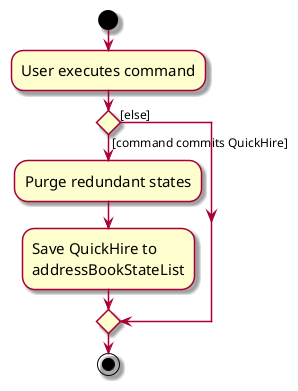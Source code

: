 @startuml
skin rose
skinparam ActivityFontSize 15
skinparam ArrowFontSize 12
start
:User executes command;

'Since the beta syntax does not support placing the condition outside the
'diamond we place it as the true branch instead.

if () then ([command commits QuickHire])
    :Purge redundant states;
    :Save QuickHire to
    addressBookStateList;
else ([else])
endif
stop
@enduml
